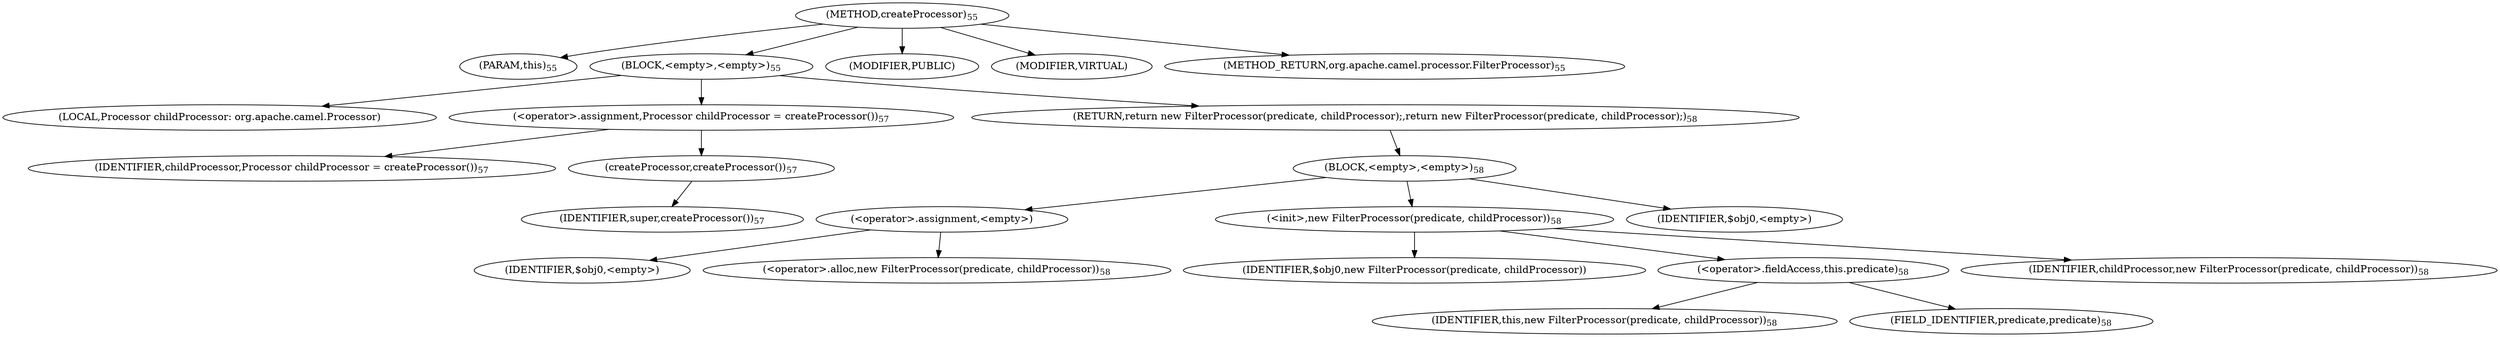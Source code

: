 digraph "createProcessor" {  
"75" [label = <(METHOD,createProcessor)<SUB>55</SUB>> ]
"76" [label = <(PARAM,this)<SUB>55</SUB>> ]
"77" [label = <(BLOCK,&lt;empty&gt;,&lt;empty&gt;)<SUB>55</SUB>> ]
"78" [label = <(LOCAL,Processor childProcessor: org.apache.camel.Processor)> ]
"79" [label = <(&lt;operator&gt;.assignment,Processor childProcessor = createProcessor())<SUB>57</SUB>> ]
"80" [label = <(IDENTIFIER,childProcessor,Processor childProcessor = createProcessor())<SUB>57</SUB>> ]
"81" [label = <(createProcessor,createProcessor())<SUB>57</SUB>> ]
"82" [label = <(IDENTIFIER,super,createProcessor())<SUB>57</SUB>> ]
"83" [label = <(RETURN,return new FilterProcessor(predicate, childProcessor);,return new FilterProcessor(predicate, childProcessor);)<SUB>58</SUB>> ]
"84" [label = <(BLOCK,&lt;empty&gt;,&lt;empty&gt;)<SUB>58</SUB>> ]
"85" [label = <(&lt;operator&gt;.assignment,&lt;empty&gt;)> ]
"86" [label = <(IDENTIFIER,$obj0,&lt;empty&gt;)> ]
"87" [label = <(&lt;operator&gt;.alloc,new FilterProcessor(predicate, childProcessor))<SUB>58</SUB>> ]
"88" [label = <(&lt;init&gt;,new FilterProcessor(predicate, childProcessor))<SUB>58</SUB>> ]
"89" [label = <(IDENTIFIER,$obj0,new FilterProcessor(predicate, childProcessor))> ]
"90" [label = <(&lt;operator&gt;.fieldAccess,this.predicate)<SUB>58</SUB>> ]
"91" [label = <(IDENTIFIER,this,new FilterProcessor(predicate, childProcessor))<SUB>58</SUB>> ]
"92" [label = <(FIELD_IDENTIFIER,predicate,predicate)<SUB>58</SUB>> ]
"93" [label = <(IDENTIFIER,childProcessor,new FilterProcessor(predicate, childProcessor))<SUB>58</SUB>> ]
"94" [label = <(IDENTIFIER,$obj0,&lt;empty&gt;)> ]
"95" [label = <(MODIFIER,PUBLIC)> ]
"96" [label = <(MODIFIER,VIRTUAL)> ]
"97" [label = <(METHOD_RETURN,org.apache.camel.processor.FilterProcessor)<SUB>55</SUB>> ]
  "75" -> "76" 
  "75" -> "77" 
  "75" -> "95" 
  "75" -> "96" 
  "75" -> "97" 
  "77" -> "78" 
  "77" -> "79" 
  "77" -> "83" 
  "79" -> "80" 
  "79" -> "81" 
  "81" -> "82" 
  "83" -> "84" 
  "84" -> "85" 
  "84" -> "88" 
  "84" -> "94" 
  "85" -> "86" 
  "85" -> "87" 
  "88" -> "89" 
  "88" -> "90" 
  "88" -> "93" 
  "90" -> "91" 
  "90" -> "92" 
}
